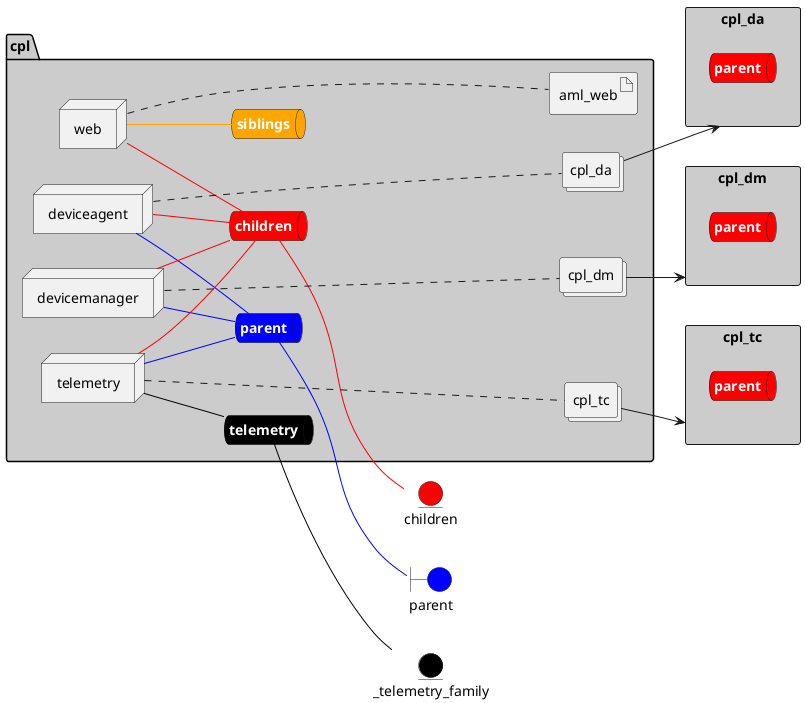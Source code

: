 @startuml

left to right direction


boundary parent #blue


entity _telemetry_family #black

entity children #red

rectangle "cpl_da" as cpl_daStack #cccccc {
    queue cpl_daStacksnet #red [
        <b><color:white>parent</color></b>
    ]
}
rectangle "cpl_dm" as cpl_dmStack #cccccc {
    queue cpl_dmStacksnet #red [
        <b><color:white>parent</color></b>
    ]
}
rectangle "cpl_tc" as cpl_tcStack #cccccc {
    queue cpl_tcStacksnet #red [
        <b><color:white>parent</color></b>
    ]
}



package "cpl" #cccccc {
    queue telemetrynet #black [
            <b><color:white>telemetry</color></b>
    ]
    
    telemetrynet -[#black]- _telemetry_family
    
    queue parentnet #blue [
            <b><color:white>parent</color></b>
    ]
    
    parentnet -[#blue]- parent
    
    queue childrennet #red [
            <b><color:white>children</color></b>
    ]
    
    childrennet -[#red]- children
    
    queue siblingsnet #orange [
            <b><color:white>siblings</color></b>
    ]
    

node "web" as webService
node "deviceagent" as deviceagentService
node "devicemanager" as devicemanagerService
node "telemetry" as telemetryService


        artifact "aml_web" as aml_webimage
            collections "cpl_da" as cpl_daimage
            collections "cpl_dm" as cpl_dmimage
            collections "cpl_tc" as cpl_tcimage
    
}

webService -[#red]- childrennet

webService -[#orange]- siblingsnet

deviceagentService -[#red]- childrennet

deviceagentService -[#blue]- parentnet

devicemanagerService -[#red]- childrennet

devicemanagerService -[#blue]- parentnet

telemetryService -[#red]- childrennet

telemetryService -[#blue]- parentnet

telemetryService -[#black]- telemetrynet
webService .... aml_webimage
deviceagentService .... cpl_daimage
devicemanagerService .... cpl_dmimage
telemetryService .... cpl_tcimage

cpl_daimage --> cpl_daStack
    
cpl_dmimage --> cpl_dmStack
    
cpl_tcimage --> cpl_tcStack
    

@enduml
